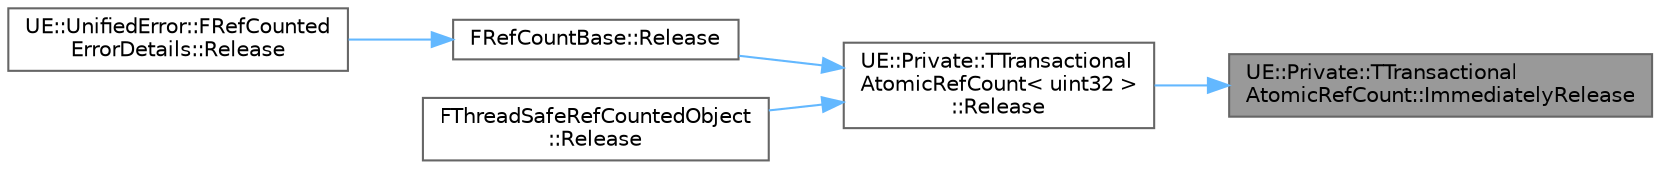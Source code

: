 digraph "UE::Private::TTransactionalAtomicRefCount::ImmediatelyRelease"
{
 // INTERACTIVE_SVG=YES
 // LATEX_PDF_SIZE
  bgcolor="transparent";
  edge [fontname=Helvetica,fontsize=10,labelfontname=Helvetica,labelfontsize=10];
  node [fontname=Helvetica,fontsize=10,shape=box,height=0.2,width=0.4];
  rankdir="RL";
  Node1 [id="Node000001",label="UE::Private::TTransactional\lAtomicRefCount::ImmediatelyRelease",height=0.2,width=0.4,color="gray40", fillcolor="grey60", style="filled", fontcolor="black",tooltip=" "];
  Node1 -> Node2 [id="edge1_Node000001_Node000002",dir="back",color="steelblue1",style="solid",tooltip=" "];
  Node2 [id="Node000002",label="UE::Private::TTransactional\lAtomicRefCount\< uint32 \>\l::Release",height=0.2,width=0.4,color="grey40", fillcolor="white", style="filled",URL="$d9/dab/classUE_1_1Private_1_1TTransactionalAtomicRefCount.html#a33b71efda5bc7a257ea270f38e871cf6",tooltip=" "];
  Node2 -> Node3 [id="edge2_Node000002_Node000003",dir="back",color="steelblue1",style="solid",tooltip=" "];
  Node3 [id="Node000003",label="FRefCountBase::Release",height=0.2,width=0.4,color="grey40", fillcolor="white", style="filled",URL="$d8/df6/classFRefCountBase.html#ab028e11c4b7e4d51c4942108555d5078",tooltip=" "];
  Node3 -> Node4 [id="edge3_Node000003_Node000004",dir="back",color="steelblue1",style="solid",tooltip=" "];
  Node4 [id="Node000004",label="UE::UnifiedError::FRefCounted\lErrorDetails::Release",height=0.2,width=0.4,color="grey40", fillcolor="white", style="filled",URL="$dd/dc2/classUE_1_1UnifiedError_1_1FRefCountedErrorDetails.html#aed494f234e3a35d44598240f0e9383d5",tooltip=" "];
  Node2 -> Node5 [id="edge4_Node000002_Node000005",dir="back",color="steelblue1",style="solid",tooltip=" "];
  Node5 [id="Node000005",label="FThreadSafeRefCountedObject\l::Release",height=0.2,width=0.4,color="grey40", fillcolor="white", style="filled",URL="$de/dec/classFThreadSafeRefCountedObject.html#af819fb357cb3c6e8a840196cc21378cf",tooltip=" "];
}
